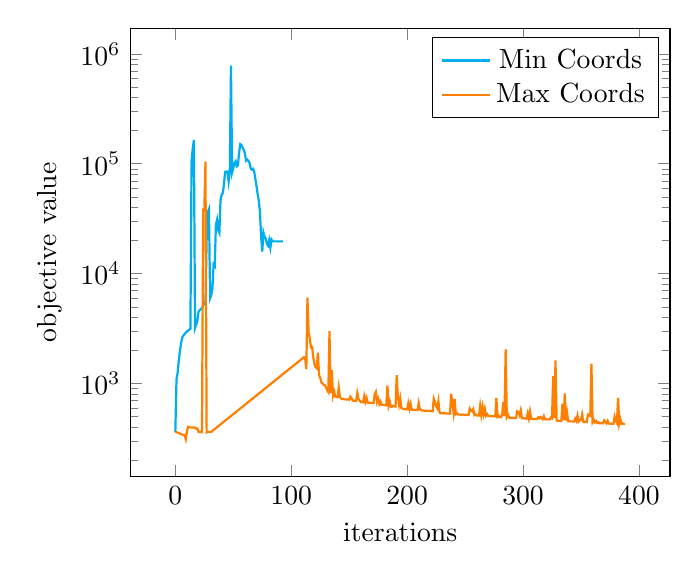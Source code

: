 \begin{tikzpicture}
\begin{axis}[xlabel={iterations}, ylabel={objective value}, ymode={log}]
    \addplot+[mark={none}, thick, cyan]
        table[row sep={\\}]
        {
            x  y  \\
            0.0  364.175  \\
            1.0  1097.247  \\
            2.0  1265.825  \\
            3.0  1632.078  \\
            4.0  2002.205  \\
            5.0  2346.433  \\
            6.0  2634.677  \\
            7.0  2739.713  \\
            8.0  2830.785  \\
            9.0  2909.904  \\
            10.0  2979.507  \\
            11.0  3042.149  \\
            12.0  3100.252  \\
            13.0  3155.93  \\
            14.0  105596.95  \\
            15.0  137192.65  \\
            16.0  164394.45  \\
            17.0  3210.876  \\
            18.0  3451.573  \\
            19.0  3745.534  \\
            20.0  4523.147  \\
            21.0  4648.992  \\
            22.0  4771.309  \\
            23.0  4889.52  \\
            24.0  5127.571  \\
            25.0  5350.047  \\
            26.0  5563.139  \\
            27.0  20107.638  \\
            28.0  36120.495  \\
            29.0  38640.866  \\
            30.0  5995.205  \\
            31.0  6421.117  \\
            32.0  7326.098  \\
            33.0  12162.151  \\
            34.0  11745.737  \\
            35.0  27794.993  \\
            36.0  30983.108  \\
            37.0  24983.841  \\
            38.0  23585.535  \\
            39.0  47140.258  \\
            40.0  52376.983  \\
            41.0  54115.114  \\
            42.0  66365.559  \\
            43.0  84351.906  \\
            44.0  84749.272  \\
            45.0  84967.173  \\
            46.0  68869.478  \\
            47.0  83579.177  \\
            48.0  781307.99  \\
            49.0  83665.006  \\
            50.0  91464.741  \\
            51.0  100915.29  \\
            52.0  105313.38  \\
            53.0  94691.905  \\
            54.0  96726.904  \\
            55.0  125531.9  \\
            56.0  150594.35  \\
            57.0  148095.22  \\
            58.0  140355.63  \\
            59.0  133938.41  \\
            60.0  124196.37  \\
            61.0  106760.84  \\
            62.0  109139.87  \\
            63.0  106286.61  \\
            64.0  101813.6  \\
            65.0  90899.158  \\
            66.0  88305.233  \\
            67.0  90063.68  \\
            68.0  85691.955  \\
            69.0  73116.882  \\
            70.0  63089.658  \\
            71.0  53020.081  \\
            72.0  45913.857  \\
            73.0  36507.572  \\
            74.0  21739.073  \\
            75.0  15938.188  \\
            76.0  23657.47  \\
            77.0  21566.082  \\
            78.0  20865.572  \\
            79.0  18670.757  \\
            80.0  17966.165  \\
            81.0  20169.987  \\
            82.0  17255.918  \\
            83.0  20437.111  \\
            84.0  19680.816  \\
            85.0  19689.995  \\
            86.0  19686.474  \\
            87.0  19683.719  \\
            88.0  19683.07  \\
            89.0  19683.004  \\
            90.0  19683.004  \\
            91.0  19683.004  \\
            92.0  19683.002  \\
            93.0  19683.003  \\
        }
        ;
    \addplot+[mark={none}, thick, orange]
        table[row sep={\\}]
        {
            x  y  \\
            0.0  366.175  \\
            7.0  340.789  \\
            8.0  340.833  \\
            9.0  312.743  \\
            10.0  365.539  \\
            11.0  404.678  \\
            12.0  401.453  \\
            13.0  400.279  \\
            14.0  399.091  \\
            15.0  398.923  \\
            16.0  398.807  \\
            17.0  398.878  \\
            18.0  389.196  \\
            19.0  391.131  \\
            20.0  364.483  \\
            21.0  365.198  \\
            22.0  362.398  \\
            23.0  362.331  \\
            24.0  38131.665  \\
            25.0  37836.391  \\
            26.0  104327.23  \\
            27.0  359.81  \\
            28.0  363.939  \\
            29.0  364.297  \\
            30.0  364.456  \\
            31.0  364.482  \\
            111.0  1742.604  \\
            112.0  1710.225  \\
            113.0  1356.137  \\
            114.0  6048.579  \\
            115.0  2906.483  \\
            116.0  2575.467  \\
            117.0  2143.989  \\
            118.0  2161.671  \\
            119.0  1753.204  \\
            120.0  1507.181  \\
            121.0  1413.03  \\
            122.0  1378.528  \\
            123.0  1917.644  \\
            124.0  1201.068  \\
            125.0  1133.237  \\
            126.0  1026.988  \\
            127.0  1009.545  \\
            128.0  975.147  \\
            129.0  971.521  \\
            130.0  929.777  \\
            131.0  868.007  \\
            132.0  836.608  \\
            133.0  3001.603  \\
            134.0  821.583  \\
            135.0  1327.898  \\
            136.0  778.254  \\
            137.0  850.017  \\
            138.0  763.412  \\
            139.0  761.29  \\
            140.0  755.247  \\
            141.0  925.494  \\
            142.0  755.78  \\
            143.0  732.92  \\
            144.0  725.474  \\
            145.0  728.12  \\
            146.0  720.761  \\
            147.0  719.264  \\
            148.0  715.711  \\
            149.0  719.998  \\
            150.0  715.129  \\
            151.0  762.323  \\
            152.0  739.149  \\
            153.0  701.941  \\
            154.0  699.267  \\
            155.0  698.478  \\
            156.0  696.385  \\
            157.0  822.443  \\
            158.0  725.914  \\
            159.0  701.939  \\
            160.0  681.649  \\
            161.0  683.043  \\
            162.0  679.458  \\
            163.0  771.432  \\
            164.0  684.335  \\
            165.0  741.986  \\
            166.0  671.702  \\
            167.0  671.258  \\
            168.0  669.197  \\
            169.0  668.299  \\
            170.0  667.19  \\
            171.0  665.627  \\
            172.0  801.918  \\
            173.0  841.332  \\
            174.0  680.698  \\
            175.0  729.089  \\
            176.0  652.505  \\
            177.0  687.913  \\
            178.0  642.356  \\
            179.0  642.674  \\
            180.0  638.829  \\
            181.0  637.404  \\
            182.0  636.313  \\
            183.0  960.56  \\
            184.0  629.094  \\
            185.0  685.92  \\
            186.0  617.959  \\
            187.0  617.11  \\
            188.0  629.91  \\
            189.0  626.229  \\
            190.0  619.378  \\
            191.0  1197.097  \\
            192.0  759.323  \\
            193.0  644.025  \\
            194.0  735.89  \\
            195.0  599.877  \\
            196.0  596.171  \\
            197.0  587.446  \\
            198.0  586.654  \\
            199.0  586.155  \\
            200.0  584.395  \\
            201.0  663.182  \\
            202.0  589.4  \\
            203.0  653.271  \\
            204.0  579.214  \\
            205.0  580.933  \\
            206.0  577.583  \\
            207.0  577.083  \\
            208.0  576.689  \\
            209.0  576.677  \\
            210.0  666.472  \\
            211.0  582.328  \\
            212.0  579.205  \\
            213.0  568.545  \\
            214.0  569.569  \\
            215.0  567.863  \\
            216.0  566.614  \\
            217.0  565.826  \\
            218.0  565.325  \\
            219.0  564.238  \\
            220.0  563.396  \\
            221.0  562.121  \\
            222.0  560.77  \\
            223.0  729.785  \\
            224.0  683.633  \\
            225.0  626.047  \\
            226.0  597.11  \\
            227.0  690.782  \\
            228.0  544.616  \\
            229.0  538.816  \\
            230.0  538.38  \\
            231.0  537.579  \\
            232.0  537.978  \\
            233.0  536.708  \\
            234.0  535.319  \\
            235.0  534.969  \\
            236.0  534.11  \\
            237.0  533.171  \\
            238.0  808.398  \\
            239.0  679.092  \\
            240.0  551.899  \\
            241.0  724.039  \\
            242.0  528.199  \\
            243.0  540.321  \\
            244.0  523.694  \\
            245.0  523.345  \\
            246.0  522.567  \\
            247.0  522.345  \\
            248.0  523.553  \\
            249.0  522.474  \\
            250.0  520.816  \\
            251.0  520.621  \\
            252.0  520.248  \\
            253.0  519.794  \\
            254.0  592.735  \\
            255.0  569.898  \\
            256.0  560.181  \\
            257.0  587.534  \\
            258.0  517.866  \\
            259.0  526.888  \\
            260.0  513.974  \\
            261.0  513.799  \\
            262.0  512.768  \\
            263.0  627.786  \\
            264.0  521.411  \\
            265.0  614.695  \\
            266.0  526.645  \\
            267.0  589.481  \\
            268.0  512.293  \\
            269.0  528.743  \\
            270.0  506.847  \\
            271.0  506.851  \\
            272.0  506.505  \\
            273.0  506.384  \\
            274.0  506.044  \\
            275.0  504.733  \\
            276.0  503.956  \\
            277.0  743.143  \\
            278.0  500.075  \\
            279.0  512.674  \\
            280.0  497.224  \\
            281.0  494.804  \\
            282.0  519.579  \\
            283.0  678.598  \\
            284.0  506.897  \\
            285.0  2047.686  \\
            286.0  497.568  \\
            287.0  522.551  \\
            288.0  490.913  \\
            289.0  490.424  \\
            290.0  489.287  \\
            291.0  489.187  \\
            292.0  488.748  \\
            293.0  488.488  \\
            294.0  487.971  \\
            295.0  560.519  \\
            296.0  551.075  \\
            297.0  517.344  \\
            298.0  572.135  \\
            299.0  484.659  \\
            300.0  485.422  \\
            301.0  482.271  \\
            302.0  482.049  \\
            303.0  480.745  \\
            304.0  536.912  \\
            305.0  482.155  \\
            306.0  558.433  \\
            307.0  478.513  \\
            308.0  478.987  \\
            309.0  478.184  \\
            310.0  478.089  \\
            311.0  477.726  \\
            312.0  477.4  \\
            313.0  493.722  \\
            314.0  482.494  \\
            315.0  496.644  \\
            316.0  488.346  \\
            317.0  474.567  \\
            318.0  506.126  \\
            319.0  473.792  \\
            320.0  474.607  \\
            321.0  473.382  \\
            322.0  473.305  \\
            323.0  472.935  \\
            324.0  490.839  \\
            325.0  483.097  \\
            326.0  1173.309  \\
            327.0  487.321  \\
            328.0  1628.729  \\
            329.0  461.253  \\
            330.0  459.957  \\
            331.0  459.193  \\
            332.0  458.276  \\
            333.0  457.356  \\
            334.0  657.74  \\
            335.0  464.689  \\
            336.0  815.765  \\
            337.0  462.345  \\
            338.0  542.269  \\
            339.0  454.375  \\
            340.0  454.283  \\
            341.0  454.029  \\
            342.0  453.964  \\
            343.0  453.658  \\
            344.0  453.274  \\
            345.0  481.331  \\
            346.0  459.224  \\
            347.0  513.979  \\
            348.0  453.339  \\
            349.0  469.0  \\
            350.0  467.244  \\
            351.0  524.191  \\
            352.0  448.992  \\
            353.0  448.716  \\
            354.0  448.184  \\
            355.0  447.601  \\
            356.0  522.925  \\
            357.0  515.539  \\
            358.0  509.29  \\
            359.0  1518.552  \\
            360.0  446.548  \\
            361.0  467.754  \\
            362.0  444.693  \\
            363.0  456.743  \\
            364.0  439.367  \\
            365.0  446.647  \\
            366.0  436.995  \\
            367.0  436.837  \\
            368.0  436.622  \\
            369.0  436.074  \\
            370.0  463.868  \\
            371.0  449.25  \\
            372.0  435.771  \\
            373.0  459.011  \\
            374.0  433.019  \\
            375.0  432.972  \\
            376.0  432.406  \\
            377.0  431.875  \\
            378.0  431.684  \\
            379.0  501.855  \\
            380.0  458.644  \\
            381.0  438.258  \\
            382.0  741.532  \\
            383.0  433.367  \\
            384.0  475.229  \\
            385.0  430.785  \\
            386.0  435.017  \\
            387.0  429.038  \\
            388.0  429.004  \\
        }
        ;
    \legend{{Min Coords},{Max Coords}}
\end{axis}
\end{tikzpicture}
